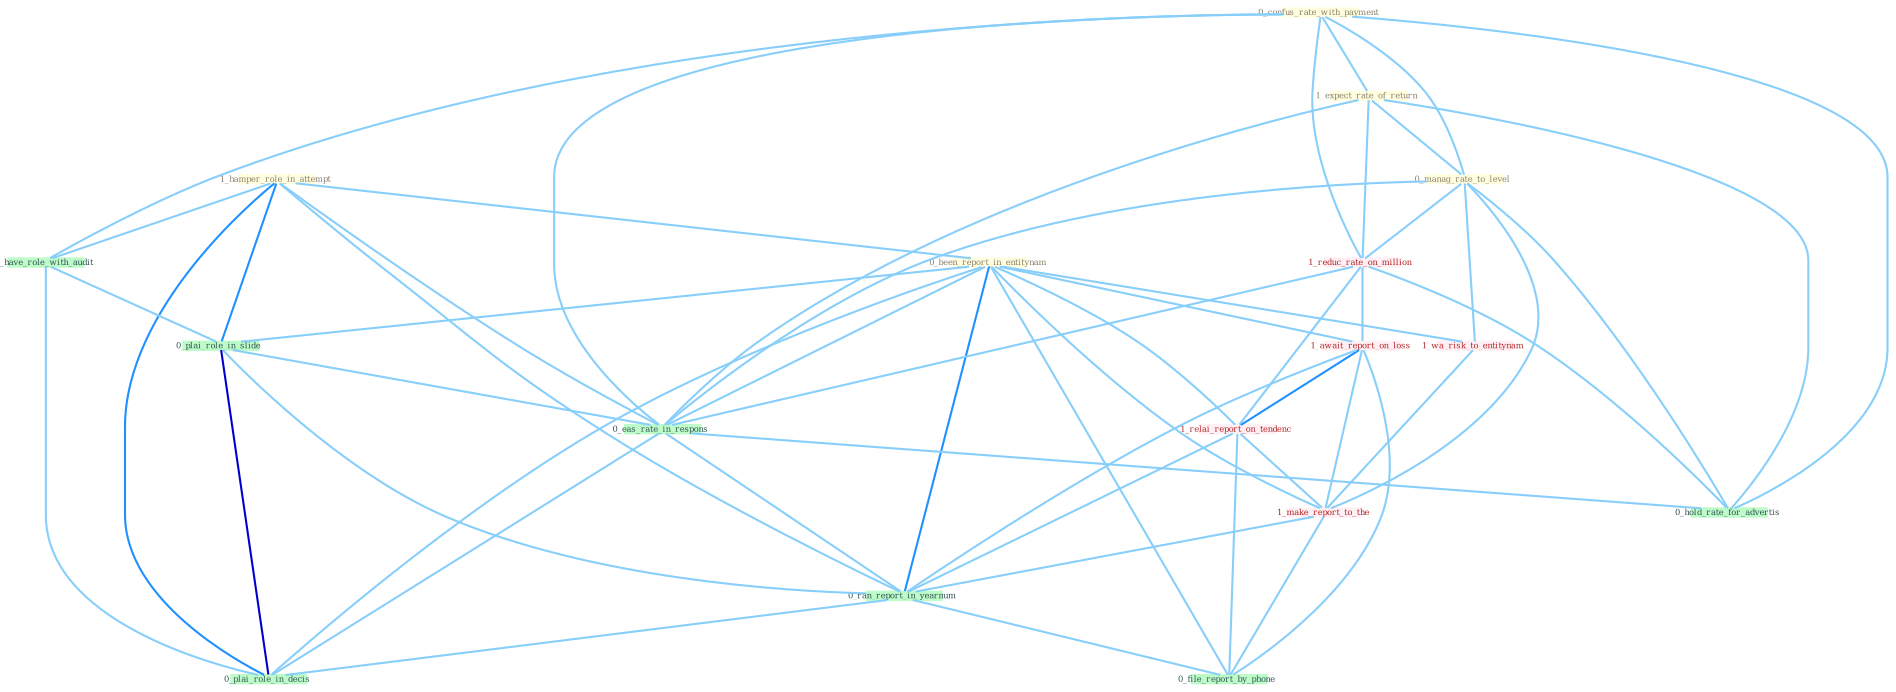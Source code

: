 Graph G{ 
    node
    [shape=polygon,style=filled,width=.5,height=.06,color="#BDFCC9",fixedsize=true,fontsize=4,
    fontcolor="#2f4f4f"];
    {node
    [color="#ffffe0", fontcolor="#8b7d6b"] "0_confus_rate_with_payment " "1_hamper_role_in_attempt " "1_expect_rate_of_return " "0_been_report_in_entitynam " "0_manag_rate_to_level "}
{node [color="#fff0f5", fontcolor="#b22222"] "1_wa_risk_to_entitynam " "1_reduc_rate_on_million " "1_await_report_on_loss " "1_relai_report_on_tendenc " "1_make_report_to_the "}
edge [color="#B0E2FF"];

	"0_confus_rate_with_payment " -- "1_expect_rate_of_return " [w="1", color="#87cefa" ];
	"0_confus_rate_with_payment " -- "0_manag_rate_to_level " [w="1", color="#87cefa" ];
	"0_confus_rate_with_payment " -- "0_have_role_with_audit " [w="1", color="#87cefa" ];
	"0_confus_rate_with_payment " -- "1_reduc_rate_on_million " [w="1", color="#87cefa" ];
	"0_confus_rate_with_payment " -- "0_eas_rate_in_respons " [w="1", color="#87cefa" ];
	"0_confus_rate_with_payment " -- "0_hold_rate_for_advertis " [w="1", color="#87cefa" ];
	"1_hamper_role_in_attempt " -- "0_been_report_in_entitynam " [w="1", color="#87cefa" ];
	"1_hamper_role_in_attempt " -- "0_have_role_with_audit " [w="1", color="#87cefa" ];
	"1_hamper_role_in_attempt " -- "0_plai_role_in_slide " [w="2", color="#1e90ff" , len=0.8];
	"1_hamper_role_in_attempt " -- "0_eas_rate_in_respons " [w="1", color="#87cefa" ];
	"1_hamper_role_in_attempt " -- "0_ran_report_in_yearnum " [w="1", color="#87cefa" ];
	"1_hamper_role_in_attempt " -- "0_plai_role_in_decis " [w="2", color="#1e90ff" , len=0.8];
	"1_expect_rate_of_return " -- "0_manag_rate_to_level " [w="1", color="#87cefa" ];
	"1_expect_rate_of_return " -- "1_reduc_rate_on_million " [w="1", color="#87cefa" ];
	"1_expect_rate_of_return " -- "0_eas_rate_in_respons " [w="1", color="#87cefa" ];
	"1_expect_rate_of_return " -- "0_hold_rate_for_advertis " [w="1", color="#87cefa" ];
	"0_been_report_in_entitynam " -- "1_wa_risk_to_entitynam " [w="1", color="#87cefa" ];
	"0_been_report_in_entitynam " -- "1_await_report_on_loss " [w="1", color="#87cefa" ];
	"0_been_report_in_entitynam " -- "1_relai_report_on_tendenc " [w="1", color="#87cefa" ];
	"0_been_report_in_entitynam " -- "0_plai_role_in_slide " [w="1", color="#87cefa" ];
	"0_been_report_in_entitynam " -- "1_make_report_to_the " [w="1", color="#87cefa" ];
	"0_been_report_in_entitynam " -- "0_eas_rate_in_respons " [w="1", color="#87cefa" ];
	"0_been_report_in_entitynam " -- "0_ran_report_in_yearnum " [w="2", color="#1e90ff" , len=0.8];
	"0_been_report_in_entitynam " -- "0_file_report_by_phone " [w="1", color="#87cefa" ];
	"0_been_report_in_entitynam " -- "0_plai_role_in_decis " [w="1", color="#87cefa" ];
	"0_manag_rate_to_level " -- "1_wa_risk_to_entitynam " [w="1", color="#87cefa" ];
	"0_manag_rate_to_level " -- "1_reduc_rate_on_million " [w="1", color="#87cefa" ];
	"0_manag_rate_to_level " -- "1_make_report_to_the " [w="1", color="#87cefa" ];
	"0_manag_rate_to_level " -- "0_eas_rate_in_respons " [w="1", color="#87cefa" ];
	"0_manag_rate_to_level " -- "0_hold_rate_for_advertis " [w="1", color="#87cefa" ];
	"1_wa_risk_to_entitynam " -- "1_make_report_to_the " [w="1", color="#87cefa" ];
	"0_have_role_with_audit " -- "0_plai_role_in_slide " [w="1", color="#87cefa" ];
	"0_have_role_with_audit " -- "0_plai_role_in_decis " [w="1", color="#87cefa" ];
	"1_reduc_rate_on_million " -- "1_await_report_on_loss " [w="1", color="#87cefa" ];
	"1_reduc_rate_on_million " -- "1_relai_report_on_tendenc " [w="1", color="#87cefa" ];
	"1_reduc_rate_on_million " -- "0_eas_rate_in_respons " [w="1", color="#87cefa" ];
	"1_reduc_rate_on_million " -- "0_hold_rate_for_advertis " [w="1", color="#87cefa" ];
	"1_await_report_on_loss " -- "1_relai_report_on_tendenc " [w="2", color="#1e90ff" , len=0.8];
	"1_await_report_on_loss " -- "1_make_report_to_the " [w="1", color="#87cefa" ];
	"1_await_report_on_loss " -- "0_ran_report_in_yearnum " [w="1", color="#87cefa" ];
	"1_await_report_on_loss " -- "0_file_report_by_phone " [w="1", color="#87cefa" ];
	"1_relai_report_on_tendenc " -- "1_make_report_to_the " [w="1", color="#87cefa" ];
	"1_relai_report_on_tendenc " -- "0_ran_report_in_yearnum " [w="1", color="#87cefa" ];
	"1_relai_report_on_tendenc " -- "0_file_report_by_phone " [w="1", color="#87cefa" ];
	"0_plai_role_in_slide " -- "0_eas_rate_in_respons " [w="1", color="#87cefa" ];
	"0_plai_role_in_slide " -- "0_ran_report_in_yearnum " [w="1", color="#87cefa" ];
	"0_plai_role_in_slide " -- "0_plai_role_in_decis " [w="3", color="#0000cd" , len=0.6];
	"1_make_report_to_the " -- "0_ran_report_in_yearnum " [w="1", color="#87cefa" ];
	"1_make_report_to_the " -- "0_file_report_by_phone " [w="1", color="#87cefa" ];
	"0_eas_rate_in_respons " -- "0_ran_report_in_yearnum " [w="1", color="#87cefa" ];
	"0_eas_rate_in_respons " -- "0_plai_role_in_decis " [w="1", color="#87cefa" ];
	"0_eas_rate_in_respons " -- "0_hold_rate_for_advertis " [w="1", color="#87cefa" ];
	"0_ran_report_in_yearnum " -- "0_file_report_by_phone " [w="1", color="#87cefa" ];
	"0_ran_report_in_yearnum " -- "0_plai_role_in_decis " [w="1", color="#87cefa" ];
}